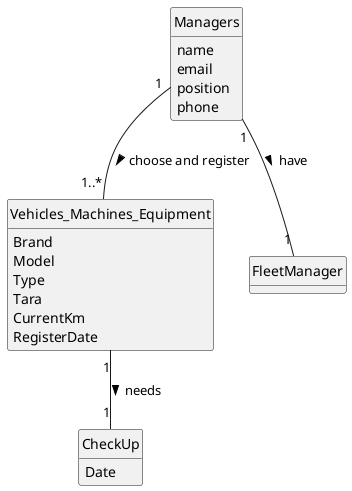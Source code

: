 @startuml
skinparam monochrome true
skinparam packageStyle rectangle
skinparam shadowing false
skinparam monochrome true
skinparam packageStyle rectangle
skinparam shadowing false
'skinparam linetype ortho
'left to right direction
skinparam classAttributeIconSize 0
hide circle
hide methods


class Vehicles_Machines_Equipment{
 Brand
  Model
  Type
  Tara
  CurrentKm
  RegisterDate
}

class FleetManager {
}

class CheckUp {
  Date
}

class Managers {
    name
    email
    position
    phone
}

Managers "1" -- "1" FleetManager : have >
Vehicles_Machines_Equipment "1" -- "1" CheckUp : needs >
Managers "1" -- "1..*" Vehicles_Machines_Equipment : choose and register >
@enduml


